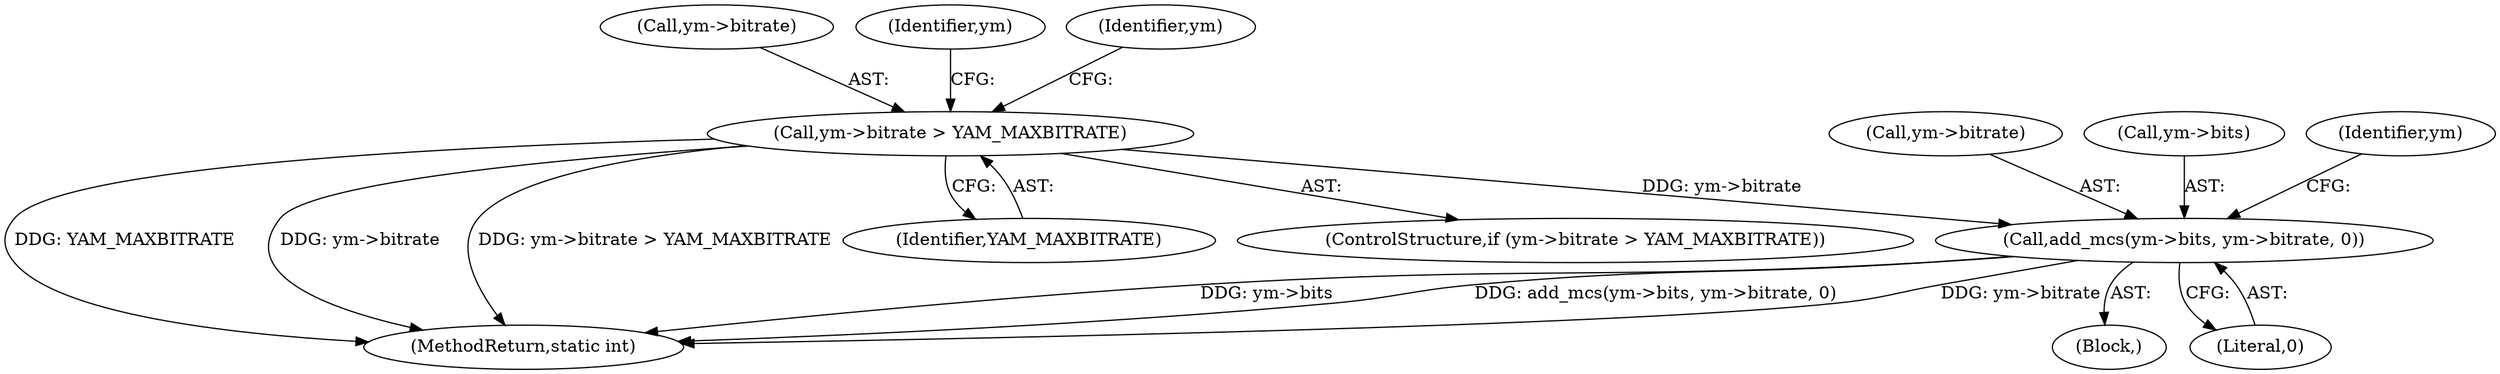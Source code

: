 digraph "0_linux_8e3fbf870481eb53b2d3a322d1fc395ad8b367ed@pointer" {
"1000207" [label="(Call,add_mcs(ym->bits, ym->bitrate, 0))"];
"1000196" [label="(Call,ym->bitrate > YAM_MAXBITRATE)"];
"1000157" [label="(Block,)"];
"1000200" [label="(Identifier,YAM_MAXBITRATE)"];
"1000214" [label="(Literal,0)"];
"1000197" [label="(Call,ym->bitrate)"];
"1000209" [label="(Identifier,ym)"];
"1000203" [label="(Identifier,ym)"];
"1000195" [label="(ControlStructure,if (ym->bitrate > YAM_MAXBITRATE))"];
"1000724" [label="(MethodReturn,static int)"];
"1000211" [label="(Call,ym->bitrate)"];
"1000208" [label="(Call,ym->bits)"];
"1000207" [label="(Call,add_mcs(ym->bits, ym->bitrate, 0))"];
"1000196" [label="(Call,ym->bitrate > YAM_MAXBITRATE)"];
"1000216" [label="(Identifier,ym)"];
"1000207" -> "1000157"  [label="AST: "];
"1000207" -> "1000214"  [label="CFG: "];
"1000208" -> "1000207"  [label="AST: "];
"1000211" -> "1000207"  [label="AST: "];
"1000214" -> "1000207"  [label="AST: "];
"1000216" -> "1000207"  [label="CFG: "];
"1000207" -> "1000724"  [label="DDG: ym->bits"];
"1000207" -> "1000724"  [label="DDG: add_mcs(ym->bits, ym->bitrate, 0)"];
"1000207" -> "1000724"  [label="DDG: ym->bitrate"];
"1000196" -> "1000207"  [label="DDG: ym->bitrate"];
"1000196" -> "1000195"  [label="AST: "];
"1000196" -> "1000200"  [label="CFG: "];
"1000197" -> "1000196"  [label="AST: "];
"1000200" -> "1000196"  [label="AST: "];
"1000203" -> "1000196"  [label="CFG: "];
"1000209" -> "1000196"  [label="CFG: "];
"1000196" -> "1000724"  [label="DDG: YAM_MAXBITRATE"];
"1000196" -> "1000724"  [label="DDG: ym->bitrate"];
"1000196" -> "1000724"  [label="DDG: ym->bitrate > YAM_MAXBITRATE"];
}
